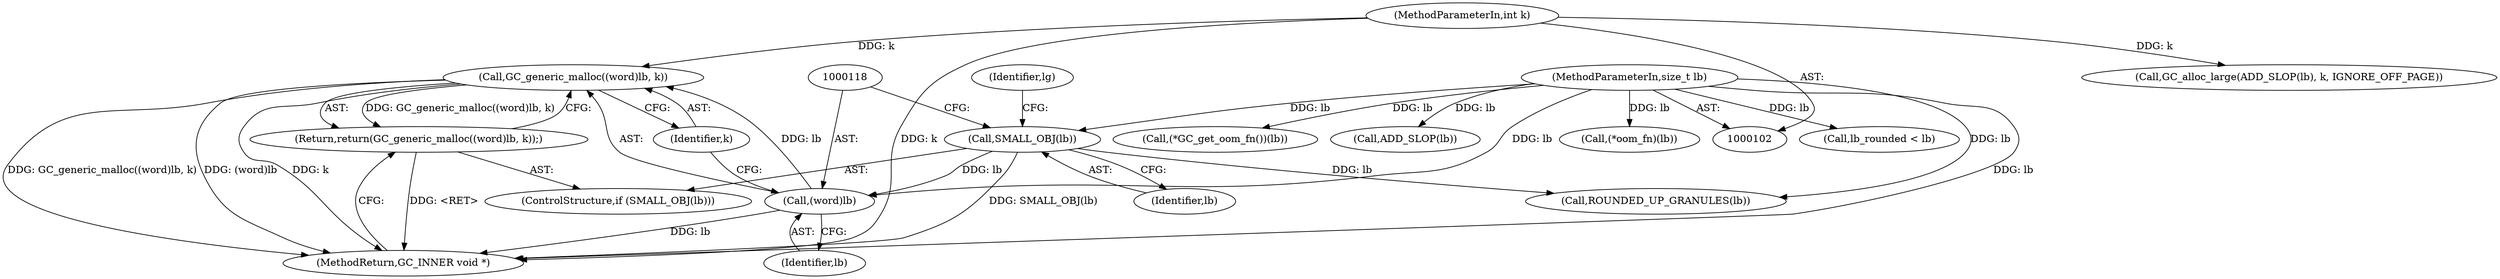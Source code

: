 digraph "0_bdwgc_be9df82919960214ee4b9d3313523bff44fd99e1_0@API" {
"1000116" [label="(Call,GC_generic_malloc((word)lb, k))"];
"1000117" [label="(Call,(word)lb)"];
"1000113" [label="(Call,SMALL_OBJ(lb))"];
"1000103" [label="(MethodParameterIn,size_t lb)"];
"1000104" [label="(MethodParameterIn,int k)"];
"1000115" [label="(Return,return(GC_generic_malloc((word)lb, k));)"];
"1000245" [label="(MethodReturn,GC_INNER void *)"];
"1000119" [label="(Identifier,lb)"];
"1000116" [label="(Call,GC_generic_malloc((word)lb, k))"];
"1000103" [label="(MethodParameterIn,size_t lb)"];
"1000112" [label="(ControlStructure,if (SMALL_OBJ(lb)))"];
"1000114" [label="(Identifier,lb)"];
"1000134" [label="(Call,(*GC_get_oom_fn())(lb))"];
"1000122" [label="(Identifier,lg)"];
"1000159" [label="(Call,ADD_SLOP(lb))"];
"1000123" [label="(Call,ROUNDED_UP_GRANULES(lb))"];
"1000120" [label="(Identifier,k)"];
"1000227" [label="(Call,(*oom_fn)(lb))"];
"1000115" [label="(Return,return(GC_generic_malloc((word)lb, k));)"];
"1000113" [label="(Call,SMALL_OBJ(lb))"];
"1000130" [label="(Call,lb_rounded < lb)"];
"1000117" [label="(Call,(word)lb)"];
"1000158" [label="(Call,GC_alloc_large(ADD_SLOP(lb), k, IGNORE_OFF_PAGE))"];
"1000104" [label="(MethodParameterIn,int k)"];
"1000116" -> "1000115"  [label="AST: "];
"1000116" -> "1000120"  [label="CFG: "];
"1000117" -> "1000116"  [label="AST: "];
"1000120" -> "1000116"  [label="AST: "];
"1000115" -> "1000116"  [label="CFG: "];
"1000116" -> "1000245"  [label="DDG: (word)lb"];
"1000116" -> "1000245"  [label="DDG: k"];
"1000116" -> "1000245"  [label="DDG: GC_generic_malloc((word)lb, k)"];
"1000116" -> "1000115"  [label="DDG: GC_generic_malloc((word)lb, k)"];
"1000117" -> "1000116"  [label="DDG: lb"];
"1000104" -> "1000116"  [label="DDG: k"];
"1000117" -> "1000119"  [label="CFG: "];
"1000118" -> "1000117"  [label="AST: "];
"1000119" -> "1000117"  [label="AST: "];
"1000120" -> "1000117"  [label="CFG: "];
"1000117" -> "1000245"  [label="DDG: lb"];
"1000113" -> "1000117"  [label="DDG: lb"];
"1000103" -> "1000117"  [label="DDG: lb"];
"1000113" -> "1000112"  [label="AST: "];
"1000113" -> "1000114"  [label="CFG: "];
"1000114" -> "1000113"  [label="AST: "];
"1000118" -> "1000113"  [label="CFG: "];
"1000122" -> "1000113"  [label="CFG: "];
"1000113" -> "1000245"  [label="DDG: SMALL_OBJ(lb)"];
"1000103" -> "1000113"  [label="DDG: lb"];
"1000113" -> "1000123"  [label="DDG: lb"];
"1000103" -> "1000102"  [label="AST: "];
"1000103" -> "1000245"  [label="DDG: lb"];
"1000103" -> "1000123"  [label="DDG: lb"];
"1000103" -> "1000130"  [label="DDG: lb"];
"1000103" -> "1000134"  [label="DDG: lb"];
"1000103" -> "1000159"  [label="DDG: lb"];
"1000103" -> "1000227"  [label="DDG: lb"];
"1000104" -> "1000102"  [label="AST: "];
"1000104" -> "1000245"  [label="DDG: k"];
"1000104" -> "1000158"  [label="DDG: k"];
"1000115" -> "1000112"  [label="AST: "];
"1000245" -> "1000115"  [label="CFG: "];
"1000115" -> "1000245"  [label="DDG: <RET>"];
}
